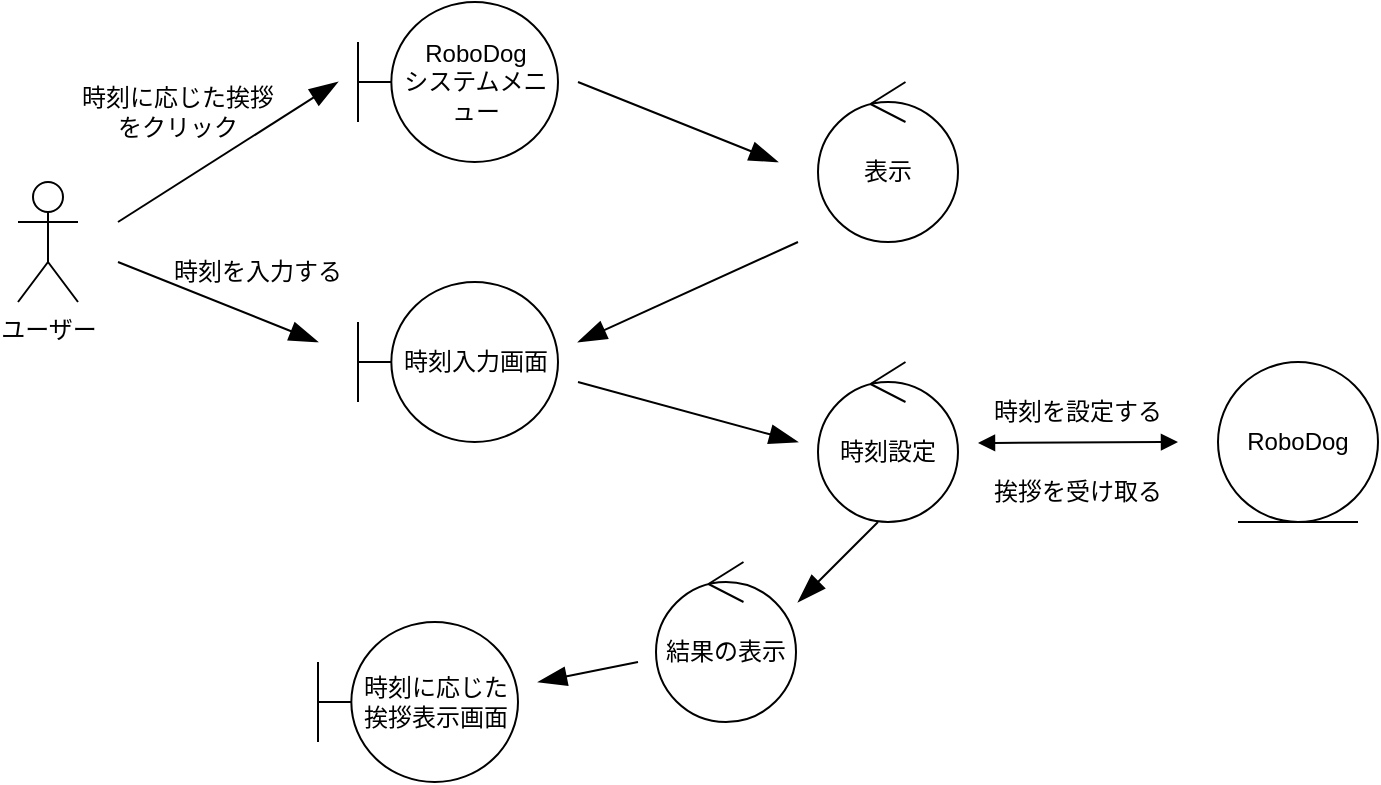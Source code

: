 <mxfile version="28.2.2">
  <diagram name="ページ1" id="O6QAY-jhQ8obcpdqipOS">
    <mxGraphModel dx="786" dy="417" grid="1" gridSize="10" guides="1" tooltips="1" connect="1" arrows="1" fold="1" page="1" pageScale="1" pageWidth="827" pageHeight="1169" math="0" shadow="0">
      <root>
        <mxCell id="0" />
        <mxCell id="1" parent="0" />
        <mxCell id="IBxXBn4KZi9ktfwcKp8d-1" value="ユーザー" style="shape=umlActor;verticalLabelPosition=bottom;verticalAlign=top;html=1;" vertex="1" parent="1">
          <mxGeometry x="60" y="120" width="30" height="60" as="geometry" />
        </mxCell>
        <mxCell id="IBxXBn4KZi9ktfwcKp8d-2" value="RoboDog&lt;div&gt;システムメニュー&lt;/div&gt;" style="shape=umlBoundary;whiteSpace=wrap;html=1;" vertex="1" parent="1">
          <mxGeometry x="230" y="30" width="100" height="80" as="geometry" />
        </mxCell>
        <mxCell id="IBxXBn4KZi9ktfwcKp8d-4" value="" style="endArrow=blockThin;endFill=1;endSize=12;html=1;rounded=0;" edge="1" parent="1">
          <mxGeometry width="160" relative="1" as="geometry">
            <mxPoint x="110" y="140" as="sourcePoint" />
            <mxPoint x="220" y="70" as="targetPoint" />
          </mxGeometry>
        </mxCell>
        <mxCell id="IBxXBn4KZi9ktfwcKp8d-5" value="時刻に応じた挨拶をクリック" style="text;html=1;align=center;verticalAlign=middle;whiteSpace=wrap;rounded=0;" vertex="1" parent="1">
          <mxGeometry x="90" y="70" width="100" height="30" as="geometry" />
        </mxCell>
        <mxCell id="IBxXBn4KZi9ktfwcKp8d-6" value="表示" style="ellipse;shape=umlControl;whiteSpace=wrap;html=1;" vertex="1" parent="1">
          <mxGeometry x="460" y="70" width="70" height="80" as="geometry" />
        </mxCell>
        <mxCell id="IBxXBn4KZi9ktfwcKp8d-7" value="" style="endArrow=blockThin;endFill=1;endSize=12;html=1;rounded=0;" edge="1" parent="1">
          <mxGeometry width="160" relative="1" as="geometry">
            <mxPoint x="340" y="70" as="sourcePoint" />
            <mxPoint x="440" y="110" as="targetPoint" />
          </mxGeometry>
        </mxCell>
        <mxCell id="IBxXBn4KZi9ktfwcKp8d-8" value="時刻入力画面" style="shape=umlBoundary;whiteSpace=wrap;html=1;" vertex="1" parent="1">
          <mxGeometry x="230" y="170" width="100" height="80" as="geometry" />
        </mxCell>
        <mxCell id="IBxXBn4KZi9ktfwcKp8d-9" value="" style="endArrow=blockThin;endFill=1;endSize=12;html=1;rounded=0;" edge="1" parent="1">
          <mxGeometry width="160" relative="1" as="geometry">
            <mxPoint x="450" y="150" as="sourcePoint" />
            <mxPoint x="340" y="200" as="targetPoint" />
          </mxGeometry>
        </mxCell>
        <mxCell id="IBxXBn4KZi9ktfwcKp8d-10" value="" style="endArrow=blockThin;endFill=1;endSize=12;html=1;rounded=0;" edge="1" parent="1">
          <mxGeometry width="160" relative="1" as="geometry">
            <mxPoint x="110" y="160" as="sourcePoint" />
            <mxPoint x="210" y="200" as="targetPoint" />
          </mxGeometry>
        </mxCell>
        <mxCell id="IBxXBn4KZi9ktfwcKp8d-12" value="時刻を入力する" style="text;html=1;align=center;verticalAlign=middle;whiteSpace=wrap;rounded=0;" vertex="1" parent="1">
          <mxGeometry x="130" y="150" width="100" height="30" as="geometry" />
        </mxCell>
        <mxCell id="IBxXBn4KZi9ktfwcKp8d-13" value="" style="endArrow=blockThin;endFill=1;endSize=12;html=1;rounded=0;" edge="1" parent="1">
          <mxGeometry width="160" relative="1" as="geometry">
            <mxPoint x="340" y="220" as="sourcePoint" />
            <mxPoint x="450" y="250" as="targetPoint" />
          </mxGeometry>
        </mxCell>
        <mxCell id="IBxXBn4KZi9ktfwcKp8d-14" value="時刻設定" style="ellipse;shape=umlControl;whiteSpace=wrap;html=1;" vertex="1" parent="1">
          <mxGeometry x="460" y="210" width="70" height="80" as="geometry" />
        </mxCell>
        <mxCell id="IBxXBn4KZi9ktfwcKp8d-16" value="時刻に応じた挨拶表示画面" style="shape=umlBoundary;whiteSpace=wrap;html=1;" vertex="1" parent="1">
          <mxGeometry x="210" y="340" width="100" height="80" as="geometry" />
        </mxCell>
        <mxCell id="IBxXBn4KZi9ktfwcKp8d-17" value="" style="endArrow=blockThin;endFill=1;endSize=12;html=1;rounded=0;" edge="1" parent="1">
          <mxGeometry width="160" relative="1" as="geometry">
            <mxPoint x="490" y="290" as="sourcePoint" />
            <mxPoint x="450" y="330" as="targetPoint" />
          </mxGeometry>
        </mxCell>
        <mxCell id="IBxXBn4KZi9ktfwcKp8d-18" value="結果の表示" style="ellipse;shape=umlControl;whiteSpace=wrap;html=1;" vertex="1" parent="1">
          <mxGeometry x="379" y="310" width="70" height="80" as="geometry" />
        </mxCell>
        <mxCell id="IBxXBn4KZi9ktfwcKp8d-19" value="" style="endArrow=blockThin;endFill=1;endSize=12;html=1;rounded=0;" edge="1" parent="1">
          <mxGeometry width="160" relative="1" as="geometry">
            <mxPoint x="370" y="360" as="sourcePoint" />
            <mxPoint x="320" y="370" as="targetPoint" />
          </mxGeometry>
        </mxCell>
        <mxCell id="IBxXBn4KZi9ktfwcKp8d-20" value="RoboDog" style="ellipse;shape=umlEntity;whiteSpace=wrap;html=1;" vertex="1" parent="1">
          <mxGeometry x="660" y="210" width="80" height="80" as="geometry" />
        </mxCell>
        <mxCell id="IBxXBn4KZi9ktfwcKp8d-21" value="" style="endArrow=block;startArrow=block;endFill=1;startFill=1;html=1;rounded=0;" edge="1" parent="1">
          <mxGeometry width="160" relative="1" as="geometry">
            <mxPoint x="540" y="250.5" as="sourcePoint" />
            <mxPoint x="640" y="250" as="targetPoint" />
          </mxGeometry>
        </mxCell>
        <mxCell id="IBxXBn4KZi9ktfwcKp8d-22" value="時刻を設定する" style="text;html=1;align=center;verticalAlign=middle;whiteSpace=wrap;rounded=0;" vertex="1" parent="1">
          <mxGeometry x="540" y="220" width="100" height="30" as="geometry" />
        </mxCell>
        <mxCell id="IBxXBn4KZi9ktfwcKp8d-23" value="挨拶を受け取る" style="text;html=1;align=center;verticalAlign=middle;whiteSpace=wrap;rounded=0;" vertex="1" parent="1">
          <mxGeometry x="540" y="260" width="100" height="30" as="geometry" />
        </mxCell>
      </root>
    </mxGraphModel>
  </diagram>
</mxfile>
